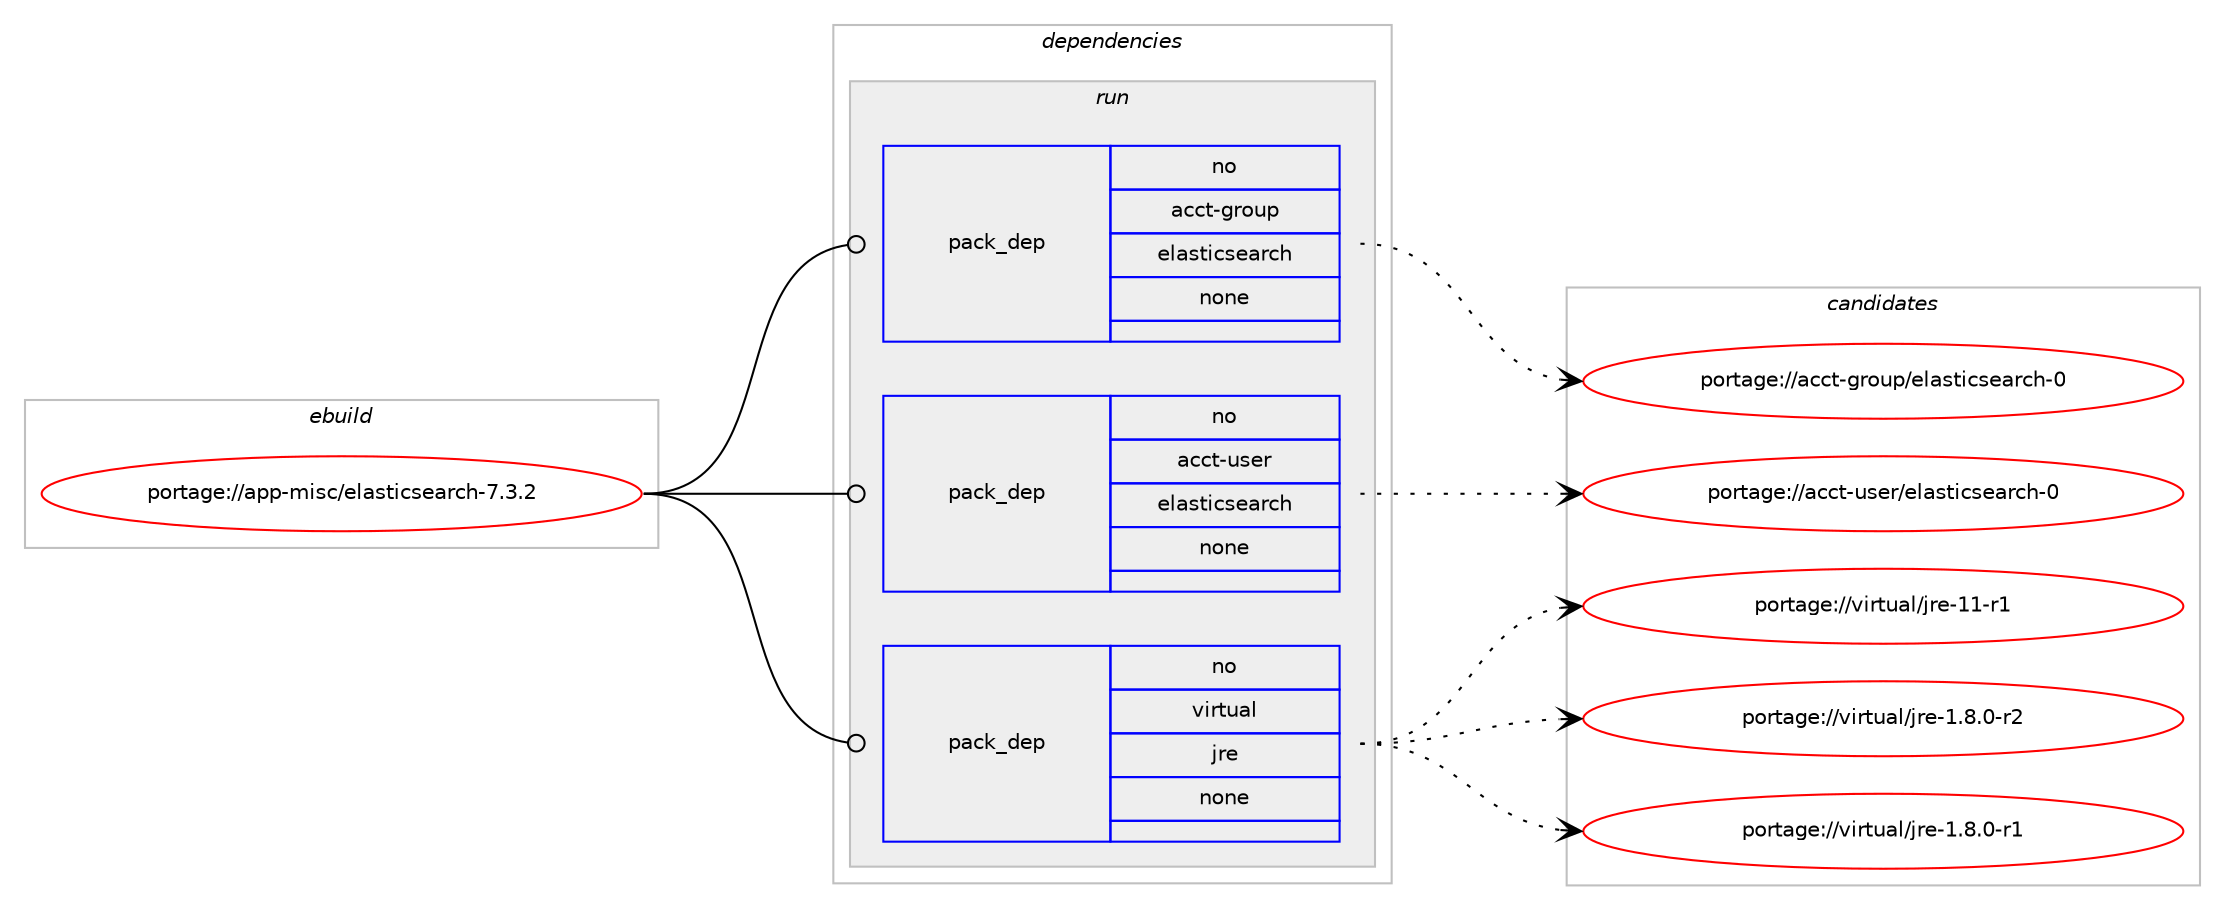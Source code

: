 digraph prolog {

# *************
# Graph options
# *************

newrank=true;
concentrate=true;
compound=true;
graph [rankdir=LR,fontname=Helvetica,fontsize=10,ranksep=1.5];#, ranksep=2.5, nodesep=0.2];
edge  [arrowhead=vee];
node  [fontname=Helvetica,fontsize=10];

# **********
# The ebuild
# **********

subgraph cluster_leftcol {
color=gray;
label=<<i>ebuild</i>>;
id [label="portage://app-misc/elasticsearch-7.3.2", color=red, width=4, href="../app-misc/elasticsearch-7.3.2.svg"];
}

# ****************
# The dependencies
# ****************

subgraph cluster_midcol {
color=gray;
label=<<i>dependencies</i>>;
subgraph cluster_compile {
fillcolor="#eeeeee";
style=filled;
label=<<i>compile</i>>;
}
subgraph cluster_compileandrun {
fillcolor="#eeeeee";
style=filled;
label=<<i>compile and run</i>>;
}
subgraph cluster_run {
fillcolor="#eeeeee";
style=filled;
label=<<i>run</i>>;
subgraph pack461150 {
dependency612909 [label=<<TABLE BORDER="0" CELLBORDER="1" CELLSPACING="0" CELLPADDING="4" WIDTH="220"><TR><TD ROWSPAN="6" CELLPADDING="30">pack_dep</TD></TR><TR><TD WIDTH="110">no</TD></TR><TR><TD>acct-group</TD></TR><TR><TD>elasticsearch</TD></TR><TR><TD>none</TD></TR><TR><TD></TD></TR></TABLE>>, shape=none, color=blue];
}
id:e -> dependency612909:w [weight=20,style="solid",arrowhead="odot"];
subgraph pack461151 {
dependency612910 [label=<<TABLE BORDER="0" CELLBORDER="1" CELLSPACING="0" CELLPADDING="4" WIDTH="220"><TR><TD ROWSPAN="6" CELLPADDING="30">pack_dep</TD></TR><TR><TD WIDTH="110">no</TD></TR><TR><TD>acct-user</TD></TR><TR><TD>elasticsearch</TD></TR><TR><TD>none</TD></TR><TR><TD></TD></TR></TABLE>>, shape=none, color=blue];
}
id:e -> dependency612910:w [weight=20,style="solid",arrowhead="odot"];
subgraph pack461152 {
dependency612911 [label=<<TABLE BORDER="0" CELLBORDER="1" CELLSPACING="0" CELLPADDING="4" WIDTH="220"><TR><TD ROWSPAN="6" CELLPADDING="30">pack_dep</TD></TR><TR><TD WIDTH="110">no</TD></TR><TR><TD>virtual</TD></TR><TR><TD>jre</TD></TR><TR><TD>none</TD></TR><TR><TD></TD></TR></TABLE>>, shape=none, color=blue];
}
id:e -> dependency612911:w [weight=20,style="solid",arrowhead="odot"];
}
}

# **************
# The candidates
# **************

subgraph cluster_choices {
rank=same;
color=gray;
label=<<i>candidates</i>>;

subgraph choice461150 {
color=black;
nodesep=1;
choice9799991164510311411111711247101108971151161059911510197114991044548 [label="portage://acct-group/elasticsearch-0", color=red, width=4,href="../acct-group/elasticsearch-0.svg"];
dependency612909:e -> choice9799991164510311411111711247101108971151161059911510197114991044548:w [style=dotted,weight="100"];
}
subgraph choice461151 {
color=black;
nodesep=1;
choice9799991164511711510111447101108971151161059911510197114991044548 [label="portage://acct-user/elasticsearch-0", color=red, width=4,href="../acct-user/elasticsearch-0.svg"];
dependency612910:e -> choice9799991164511711510111447101108971151161059911510197114991044548:w [style=dotted,weight="100"];
}
subgraph choice461152 {
color=black;
nodesep=1;
choice11810511411611797108471061141014549494511449 [label="portage://virtual/jre-11-r1", color=red, width=4,href="../virtual/jre-11-r1.svg"];
choice11810511411611797108471061141014549465646484511450 [label="portage://virtual/jre-1.8.0-r2", color=red, width=4,href="../virtual/jre-1.8.0-r2.svg"];
choice11810511411611797108471061141014549465646484511449 [label="portage://virtual/jre-1.8.0-r1", color=red, width=4,href="../virtual/jre-1.8.0-r1.svg"];
dependency612911:e -> choice11810511411611797108471061141014549494511449:w [style=dotted,weight="100"];
dependency612911:e -> choice11810511411611797108471061141014549465646484511450:w [style=dotted,weight="100"];
dependency612911:e -> choice11810511411611797108471061141014549465646484511449:w [style=dotted,weight="100"];
}
}

}
